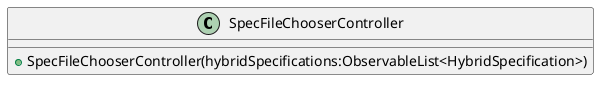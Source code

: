 @startuml

    class SpecFileChooserController {
        +SpecFileChooserController(hybridSpecifications:ObservableList<HybridSpecification>)
    }

@enduml
